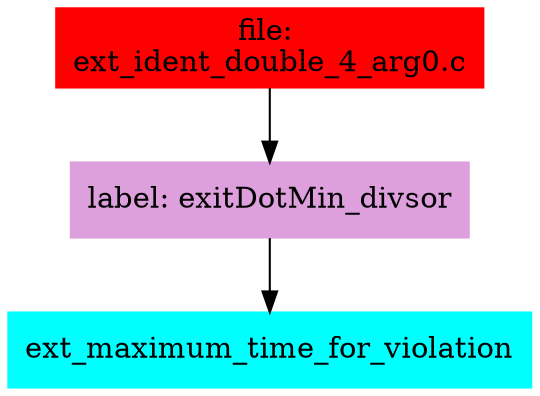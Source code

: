 digraph G {
node [shape=box]

0 [label="file: 
ext_ident_double_4_arg0.c",color=red, style=filled]
1 [label="label: exitDotMin_divsor",color=plum, style=filled]
0 -> 1
2 [label="ext_maximum_time_for_violation",color=cyan1, style=filled]
1 -> 2


}


